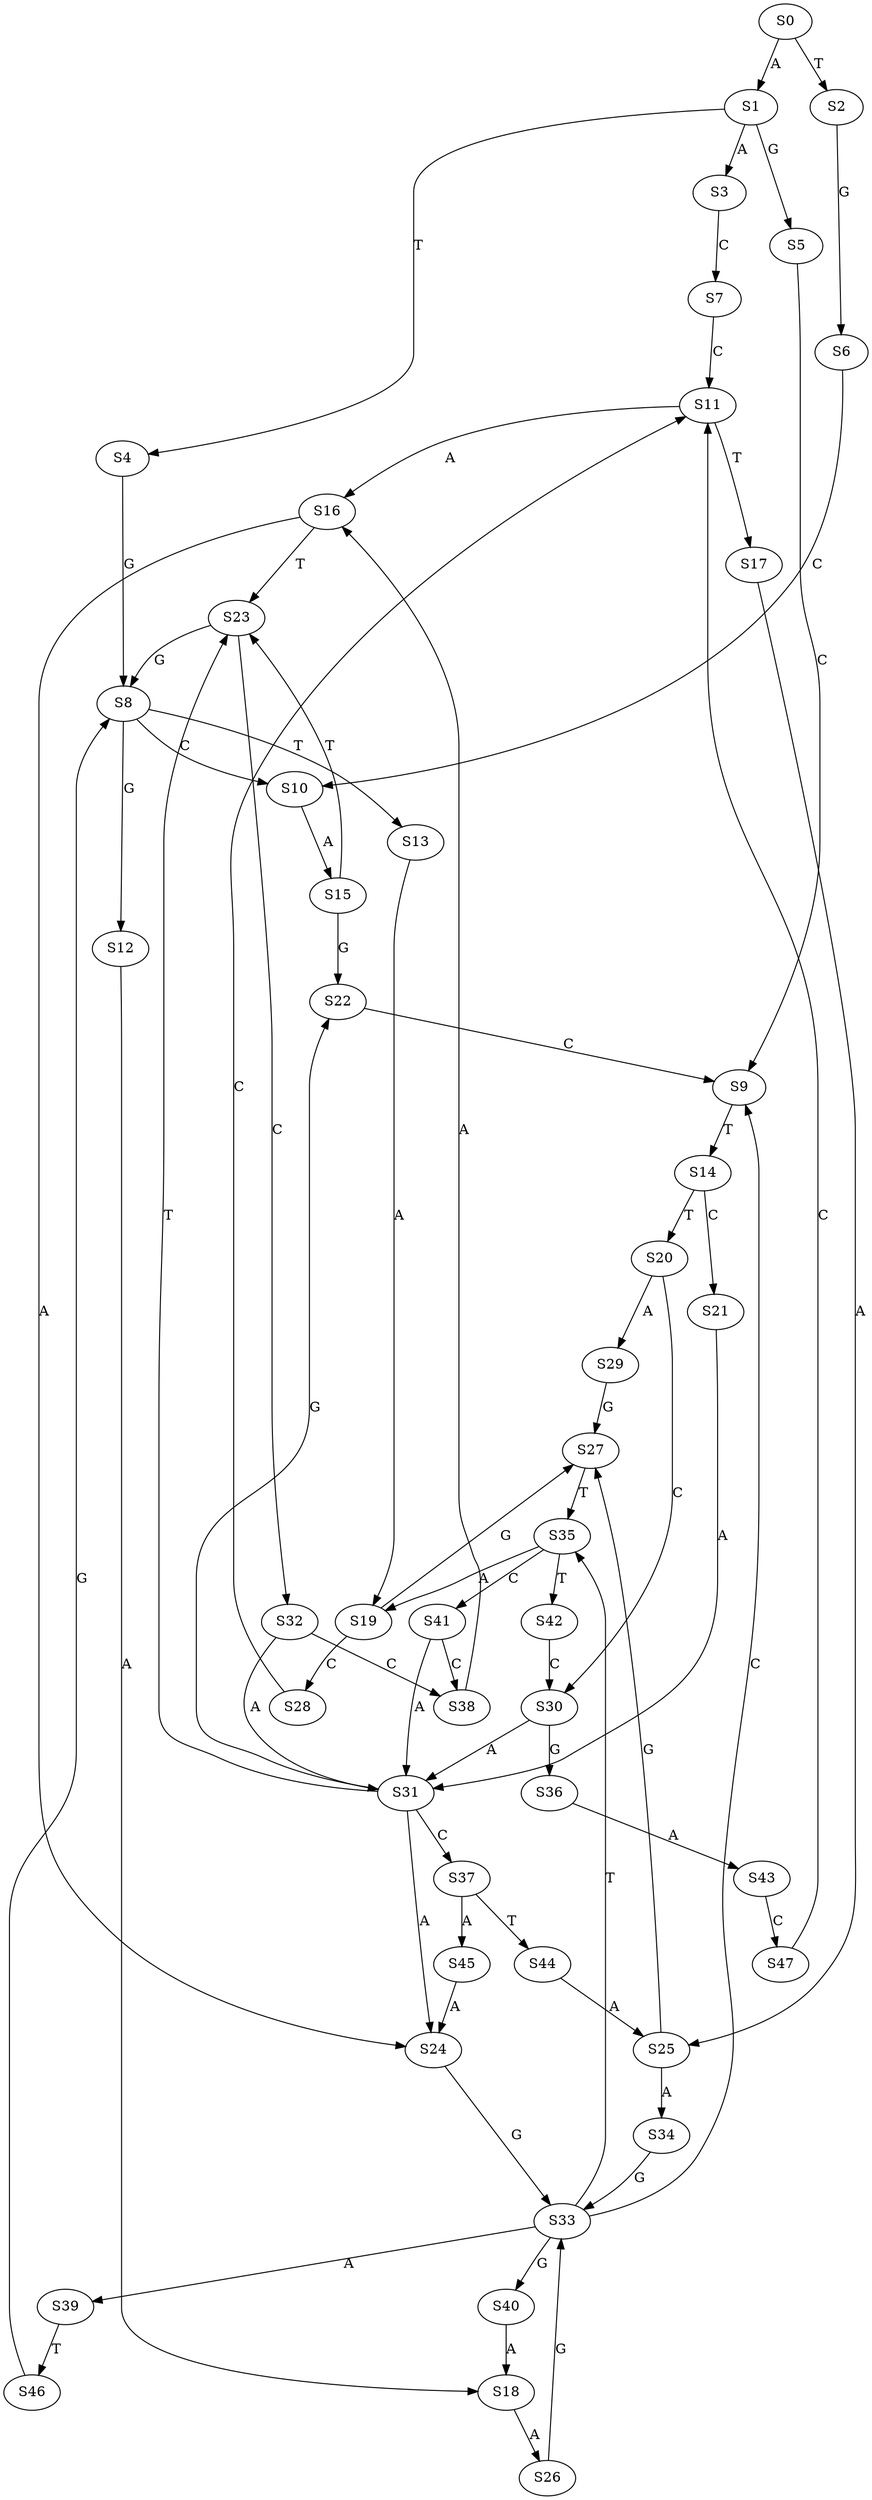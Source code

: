 strict digraph  {
	S0 -> S1 [ label = A ];
	S0 -> S2 [ label = T ];
	S1 -> S3 [ label = A ];
	S1 -> S4 [ label = T ];
	S1 -> S5 [ label = G ];
	S2 -> S6 [ label = G ];
	S3 -> S7 [ label = C ];
	S4 -> S8 [ label = G ];
	S5 -> S9 [ label = C ];
	S6 -> S10 [ label = C ];
	S7 -> S11 [ label = C ];
	S8 -> S10 [ label = C ];
	S8 -> S12 [ label = G ];
	S8 -> S13 [ label = T ];
	S9 -> S14 [ label = T ];
	S10 -> S15 [ label = A ];
	S11 -> S16 [ label = A ];
	S11 -> S17 [ label = T ];
	S12 -> S18 [ label = A ];
	S13 -> S19 [ label = A ];
	S14 -> S20 [ label = T ];
	S14 -> S21 [ label = C ];
	S15 -> S22 [ label = G ];
	S15 -> S23 [ label = T ];
	S16 -> S24 [ label = A ];
	S16 -> S23 [ label = T ];
	S17 -> S25 [ label = A ];
	S18 -> S26 [ label = A ];
	S19 -> S27 [ label = G ];
	S19 -> S28 [ label = C ];
	S20 -> S29 [ label = A ];
	S20 -> S30 [ label = C ];
	S21 -> S31 [ label = A ];
	S22 -> S9 [ label = C ];
	S23 -> S8 [ label = G ];
	S23 -> S32 [ label = C ];
	S24 -> S33 [ label = G ];
	S25 -> S27 [ label = G ];
	S25 -> S34 [ label = A ];
	S26 -> S33 [ label = G ];
	S27 -> S35 [ label = T ];
	S28 -> S11 [ label = C ];
	S29 -> S27 [ label = G ];
	S30 -> S31 [ label = A ];
	S30 -> S36 [ label = G ];
	S31 -> S23 [ label = T ];
	S31 -> S22 [ label = G ];
	S31 -> S24 [ label = A ];
	S31 -> S37 [ label = C ];
	S32 -> S38 [ label = C ];
	S32 -> S31 [ label = A ];
	S33 -> S35 [ label = T ];
	S33 -> S39 [ label = A ];
	S33 -> S40 [ label = G ];
	S33 -> S9 [ label = C ];
	S34 -> S33 [ label = G ];
	S35 -> S41 [ label = C ];
	S35 -> S42 [ label = T ];
	S35 -> S19 [ label = A ];
	S36 -> S43 [ label = A ];
	S37 -> S44 [ label = T ];
	S37 -> S45 [ label = A ];
	S38 -> S16 [ label = A ];
	S39 -> S46 [ label = T ];
	S40 -> S18 [ label = A ];
	S41 -> S31 [ label = A ];
	S41 -> S38 [ label = C ];
	S42 -> S30 [ label = C ];
	S43 -> S47 [ label = C ];
	S44 -> S25 [ label = A ];
	S45 -> S24 [ label = A ];
	S46 -> S8 [ label = G ];
	S47 -> S11 [ label = C ];
}
